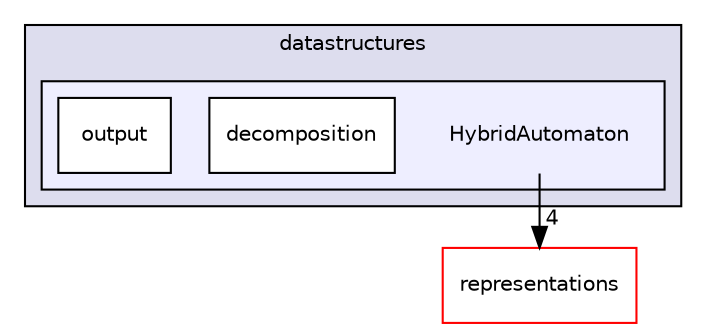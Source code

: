 digraph "/home/travis/build/hypro/hypro/src/hypro/datastructures/HybridAutomaton" {
  compound=true
  node [ fontsize="10", fontname="Helvetica"];
  edge [ labelfontsize="10", labelfontname="Helvetica"];
  subgraph clusterdir_bce2075adec303dcb2f0c4fbfcbc8493 {
    graph [ bgcolor="#ddddee", pencolor="black", label="datastructures" fontname="Helvetica", fontsize="10", URL="dir_bce2075adec303dcb2f0c4fbfcbc8493.html"]
  subgraph clusterdir_fc0efe5d2249fba2a29c6d003d9b04e9 {
    graph [ bgcolor="#eeeeff", pencolor="black", label="" URL="dir_fc0efe5d2249fba2a29c6d003d9b04e9.html"];
    dir_fc0efe5d2249fba2a29c6d003d9b04e9 [shape=plaintext label="HybridAutomaton"];
    dir_1f675ff36096041079ce357a072edb84 [shape=box label="decomposition" color="black" fillcolor="white" style="filled" URL="dir_1f675ff36096041079ce357a072edb84.html"];
    dir_f8eeed5867fcfb10b0a82b230e717047 [shape=box label="output" color="black" fillcolor="white" style="filled" URL="dir_f8eeed5867fcfb10b0a82b230e717047.html"];
  }
  }
  dir_7fa927d8fbf9dfbeef69af27f63bc81b [shape=box label="representations" fillcolor="white" style="filled" color="red" URL="dir_7fa927d8fbf9dfbeef69af27f63bc81b.html"];
  dir_fc0efe5d2249fba2a29c6d003d9b04e9->dir_7fa927d8fbf9dfbeef69af27f63bc81b [headlabel="4", labeldistance=1.5 headhref="dir_000022_000015.html"];
}
